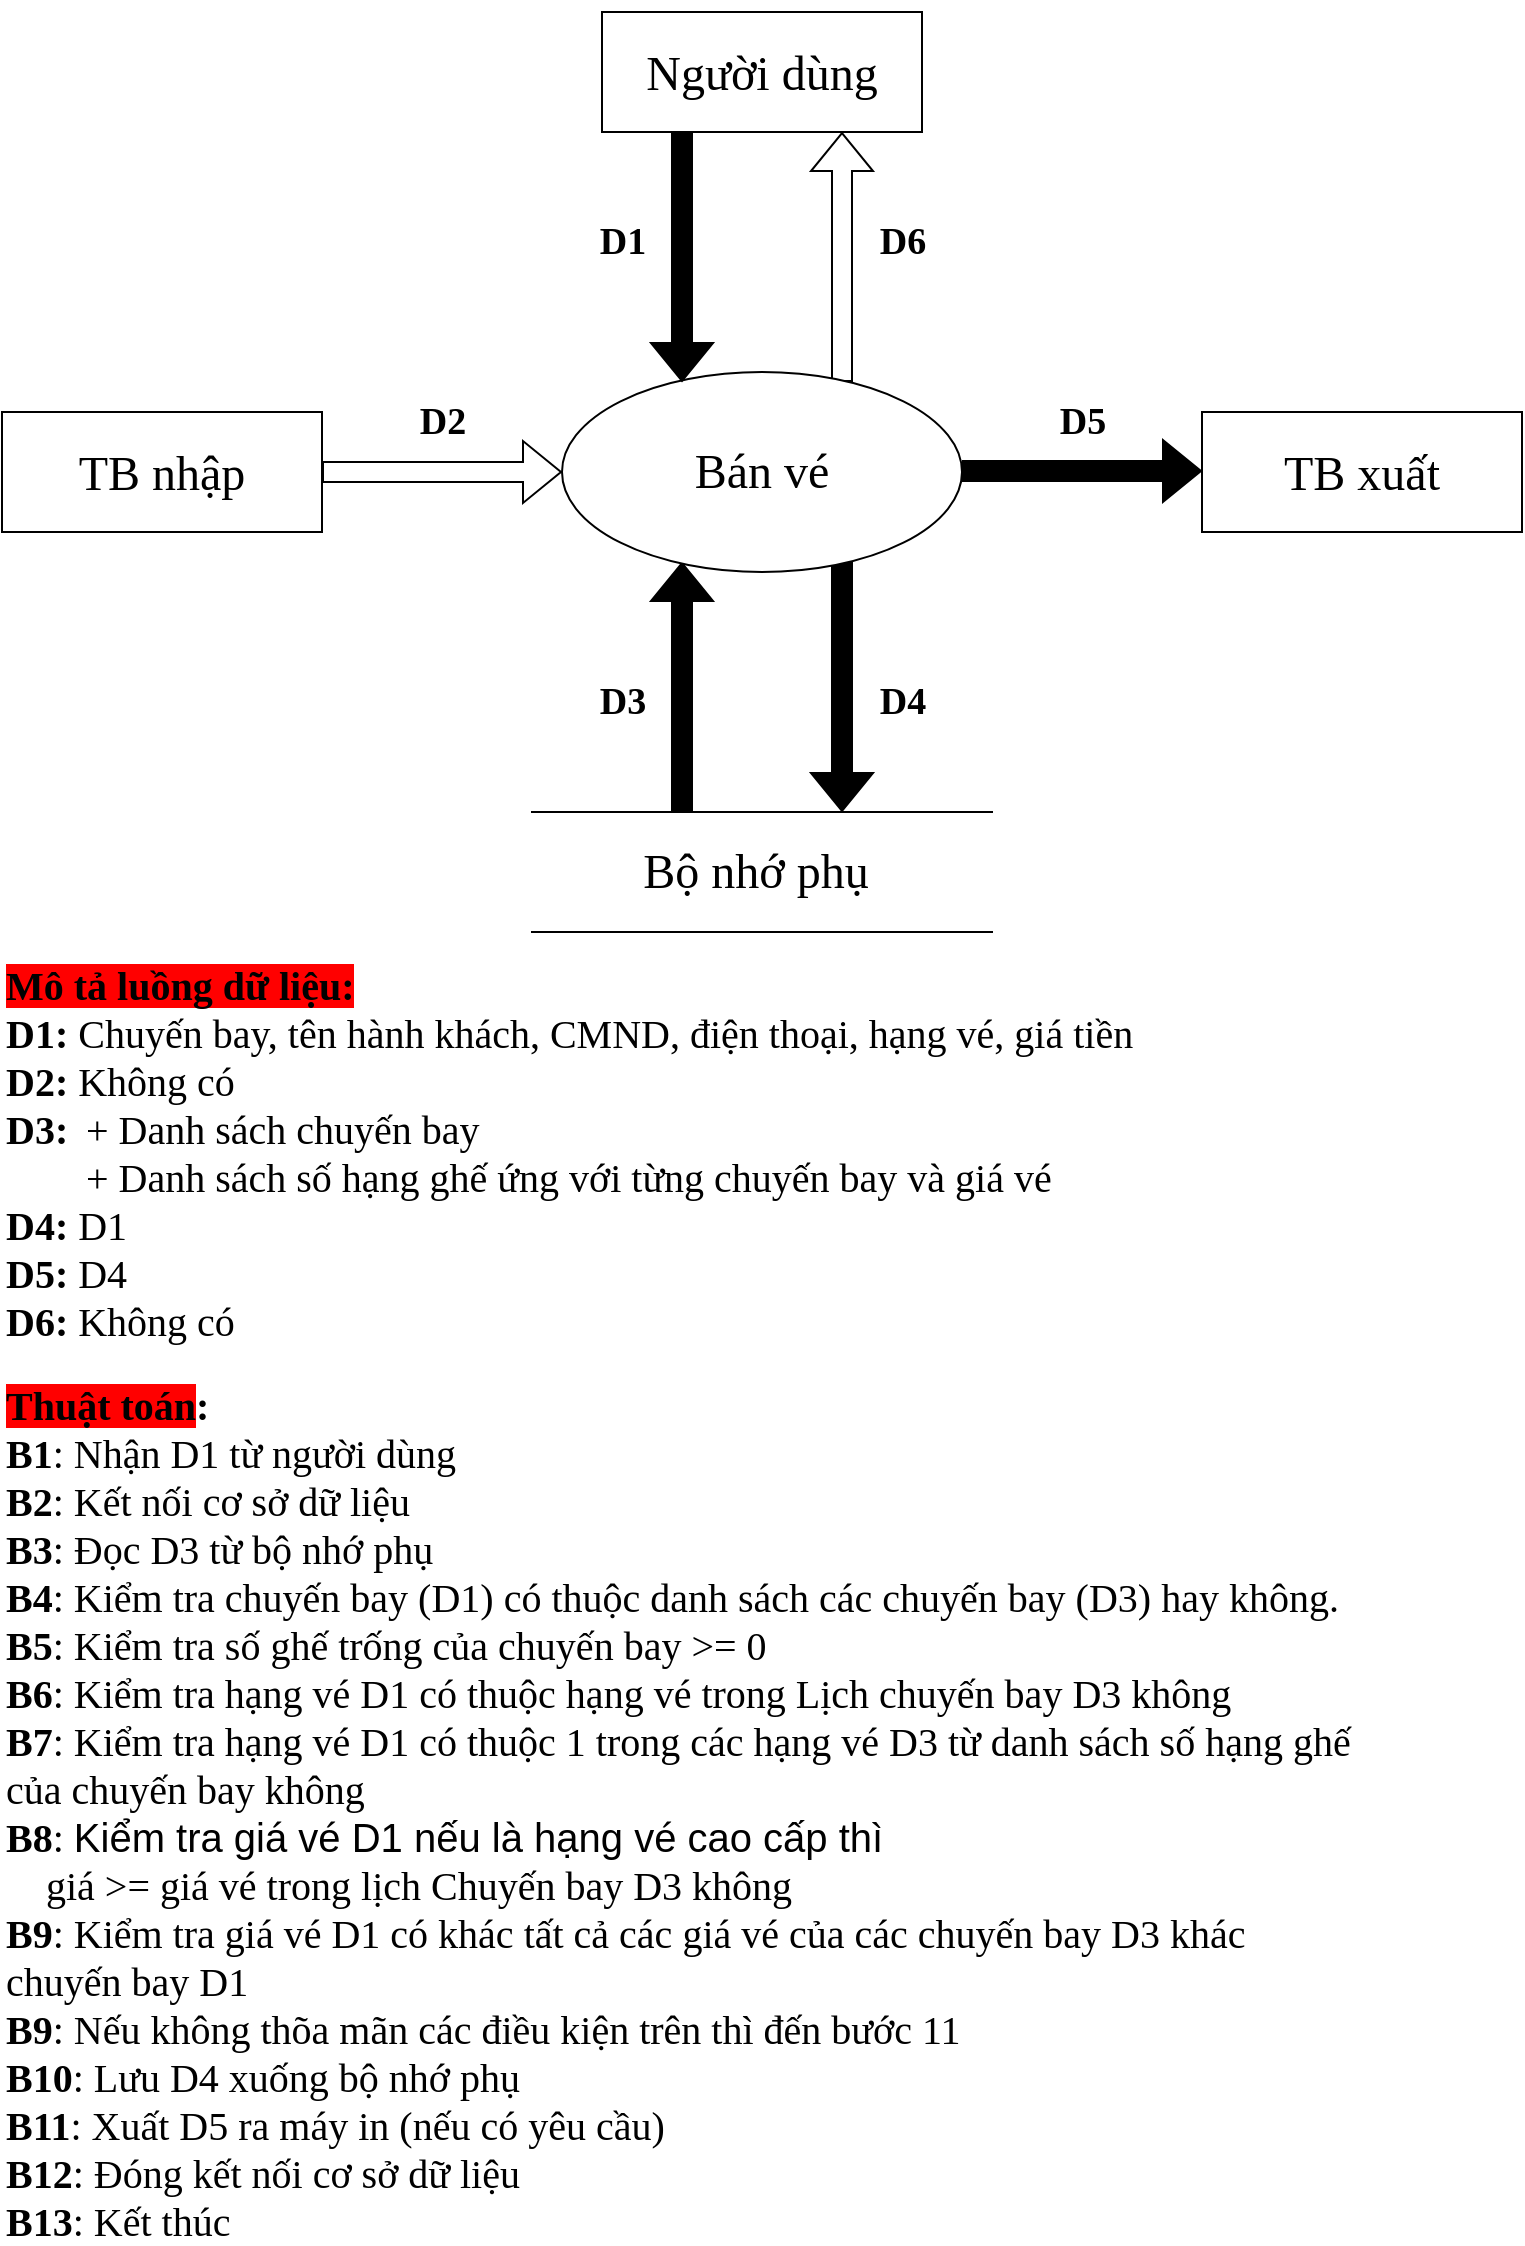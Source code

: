 <mxfile version="23.1.5" type="device">
  <diagram name="Page-1" id="3slSGsOn7nKETm-c0d8F">
    <mxGraphModel dx="1050" dy="621" grid="1" gridSize="10" guides="1" tooltips="1" connect="1" arrows="1" fold="1" page="1" pageScale="1" pageWidth="827" pageHeight="1169" math="0" shadow="0">
      <root>
        <mxCell id="0" />
        <mxCell id="1" parent="0" />
        <mxCell id="Y4SiquCTz5Y3hOR4p9F2-28" value="&lt;p style=&quot;line-height: 100%; font-size: 24px;&quot;&gt;&lt;font style=&quot;font-size: 24px;&quot;&gt;Người dùng&lt;/font&gt;&lt;/p&gt;" style="rounded=0;whiteSpace=wrap;html=1;fontFamily=Times New Roman;fontSize=24;" parent="1" vertex="1">
          <mxGeometry x="360" y="30" width="160" height="60" as="geometry" />
        </mxCell>
        <mxCell id="Y4SiquCTz5Y3hOR4p9F2-34" value="" style="shape=flexArrow;endArrow=classic;html=1;rounded=0;exitX=0.25;exitY=1;exitDx=0;exitDy=0;entryX=0.305;entryY=0.05;entryDx=0;entryDy=0;entryPerimeter=0;" parent="1" edge="1">
          <mxGeometry width="50" height="50" relative="1" as="geometry">
            <mxPoint x="480" y="215" as="sourcePoint" />
            <mxPoint x="480" y="90" as="targetPoint" />
          </mxGeometry>
        </mxCell>
        <mxCell id="Y4SiquCTz5Y3hOR4p9F2-29" value="&lt;p style=&quot;line-height: 100%; font-size: 24px;&quot;&gt;&lt;font style=&quot;font-size: 24px;&quot;&gt;TB nhập&lt;/font&gt;&lt;/p&gt;" style="rounded=0;whiteSpace=wrap;html=1;fontFamily=Times New Roman;fontSize=24;" parent="1" vertex="1">
          <mxGeometry x="60" y="230" width="160" height="60" as="geometry" />
        </mxCell>
        <mxCell id="Y4SiquCTz5Y3hOR4p9F2-30" value="&lt;p style=&quot;line-height: 100%; font-size: 24px;&quot;&gt;&lt;font style=&quot;font-size: 24px;&quot;&gt;TB xuất&lt;/font&gt;&lt;/p&gt;" style="rounded=0;whiteSpace=wrap;html=1;fontFamily=Times New Roman;fontSize=24;" parent="1" vertex="1">
          <mxGeometry x="660" y="230" width="160" height="60" as="geometry" />
        </mxCell>
        <mxCell id="Y4SiquCTz5Y3hOR4p9F2-32" value="Bộ nhớ phụ&amp;nbsp;" style="shape=partialRectangle;whiteSpace=wrap;html=1;left=0;right=0;fillColor=none;fontFamily=Times New Roman;fontSize=24;" parent="1" vertex="1">
          <mxGeometry x="325" y="430" width="230" height="60" as="geometry" />
        </mxCell>
        <mxCell id="Y4SiquCTz5Y3hOR4p9F2-41" value="" style="shape=flexArrow;endArrow=classic;html=1;rounded=0;exitX=0.25;exitY=1;exitDx=0;exitDy=0;entryX=0.305;entryY=0.05;entryDx=0;entryDy=0;entryPerimeter=0;width=10;fillColor=#000000;" parent="1" edge="1">
          <mxGeometry width="50" height="50" relative="1" as="geometry">
            <mxPoint x="480" y="305" as="sourcePoint" />
            <mxPoint x="480" y="430" as="targetPoint" />
          </mxGeometry>
        </mxCell>
        <mxCell id="Y4SiquCTz5Y3hOR4p9F2-35" value="" style="shape=flexArrow;endArrow=classic;html=1;rounded=0;exitX=1;exitY=0.5;exitDx=0;exitDy=0;entryX=0;entryY=0.5;entryDx=0;entryDy=0;width=10;" parent="1" source="Y4SiquCTz5Y3hOR4p9F2-29" target="Y4SiquCTz5Y3hOR4p9F2-27" edge="1">
          <mxGeometry width="50" height="50" relative="1" as="geometry">
            <mxPoint x="260" y="220" as="sourcePoint" />
            <mxPoint x="261" y="345" as="targetPoint" />
          </mxGeometry>
        </mxCell>
        <mxCell id="Y4SiquCTz5Y3hOR4p9F2-38" value="" style="shape=flexArrow;endArrow=classic;html=1;rounded=0;exitX=1;exitY=0.5;exitDx=0;exitDy=0;entryX=0;entryY=0.5;entryDx=0;entryDy=0;width=10;fillColor=#000000;" parent="1" edge="1">
          <mxGeometry width="50" height="50" relative="1" as="geometry">
            <mxPoint x="540" y="259.5" as="sourcePoint" />
            <mxPoint x="660" y="259.5" as="targetPoint" />
          </mxGeometry>
        </mxCell>
        <mxCell id="Y4SiquCTz5Y3hOR4p9F2-40" value="" style="shape=flexArrow;endArrow=classic;html=1;rounded=0;exitX=0.25;exitY=1;exitDx=0;exitDy=0;entryX=0.305;entryY=0.05;entryDx=0;entryDy=0;entryPerimeter=0;fillColor=#000000;" parent="1" edge="1">
          <mxGeometry width="50" height="50" relative="1" as="geometry">
            <mxPoint x="400" y="430" as="sourcePoint" />
            <mxPoint x="400" y="305" as="targetPoint" />
          </mxGeometry>
        </mxCell>
        <mxCell id="Y4SiquCTz5Y3hOR4p9F2-27" value="&lt;font style=&quot;font-size: 24px;&quot;&gt;Bán vé&lt;/font&gt;" style="ellipse;whiteSpace=wrap;html=1;fontFamily=Times New Roman;fontSize=24;" parent="1" vertex="1">
          <mxGeometry x="340" y="210" width="200" height="100" as="geometry" />
        </mxCell>
        <mxCell id="Y4SiquCTz5Y3hOR4p9F2-43" value="" style="shape=flexArrow;endArrow=classic;html=1;rounded=0;exitX=0.25;exitY=1;exitDx=0;exitDy=0;entryX=0.305;entryY=0.05;entryDx=0;entryDy=0;entryPerimeter=0;width=10;fillColor=#000000;" parent="1" edge="1">
          <mxGeometry width="50" height="50" relative="1" as="geometry">
            <mxPoint x="400" y="90" as="sourcePoint" />
            <mxPoint x="400" y="215" as="targetPoint" />
          </mxGeometry>
        </mxCell>
        <mxCell id="Y4SiquCTz5Y3hOR4p9F2-44" value="D1" style="text;html=1;align=center;verticalAlign=middle;resizable=0;points=[];autosize=1;strokeColor=none;fillColor=none;fontSize=19;fontStyle=1;fontFamily=Times New Roman;" parent="1" vertex="1">
          <mxGeometry x="345" y="125" width="50" height="40" as="geometry" />
        </mxCell>
        <mxCell id="Y4SiquCTz5Y3hOR4p9F2-45" value="D6" style="text;html=1;align=center;verticalAlign=middle;resizable=0;points=[];autosize=1;strokeColor=none;fillColor=none;fontSize=19;fontStyle=1;fontFamily=Times New Roman;" parent="1" vertex="1">
          <mxGeometry x="485" y="125" width="50" height="40" as="geometry" />
        </mxCell>
        <mxCell id="Y4SiquCTz5Y3hOR4p9F2-46" value="D3" style="text;html=1;align=center;verticalAlign=middle;resizable=0;points=[];autosize=1;strokeColor=none;fillColor=none;fontSize=19;fontStyle=1;fontFamily=Times New Roman;" parent="1" vertex="1">
          <mxGeometry x="345" y="355" width="50" height="40" as="geometry" />
        </mxCell>
        <mxCell id="Y4SiquCTz5Y3hOR4p9F2-47" value="D4" style="text;html=1;align=center;verticalAlign=middle;resizable=0;points=[];autosize=1;strokeColor=none;fillColor=none;fontSize=19;fontStyle=1;fontFamily=Times New Roman;" parent="1" vertex="1">
          <mxGeometry x="485" y="355" width="50" height="40" as="geometry" />
        </mxCell>
        <mxCell id="Y4SiquCTz5Y3hOR4p9F2-48" value="D2" style="text;html=1;align=center;verticalAlign=middle;resizable=0;points=[];autosize=1;strokeColor=none;fillColor=none;fontSize=19;fontStyle=1;fontFamily=Times New Roman;" parent="1" vertex="1">
          <mxGeometry x="255" y="215" width="50" height="40" as="geometry" />
        </mxCell>
        <mxCell id="Y4SiquCTz5Y3hOR4p9F2-49" value="D5" style="text;html=1;align=center;verticalAlign=middle;resizable=0;points=[];autosize=1;strokeColor=none;fillColor=none;fontSize=19;fontStyle=1;fontFamily=Times New Roman;" parent="1" vertex="1">
          <mxGeometry x="575" y="215" width="50" height="40" as="geometry" />
        </mxCell>
        <mxCell id="Y4SiquCTz5Y3hOR4p9F2-50" value="&lt;font face=&quot;Times New Roman&quot; style=&quot;font-size: 20px;&quot;&gt;&lt;b&gt;&lt;span style=&quot;background-color: rgb(255, 0, 0);&quot;&gt;Mô tả luồng dữ liệu:&lt;br&gt;&lt;/span&gt;D1: &lt;/b&gt;Chuyến bay, tên hành khách, CMND, điện thoại, hạng vé, giá tiền&lt;br&gt;&lt;div style=&quot;&quot;&gt;&lt;b style=&quot;background-color: initial;&quot;&gt;D2: &lt;/b&gt;&lt;span style=&quot;background-color: initial;&quot;&gt;Không có&lt;/span&gt;&lt;/div&gt;&lt;b&gt;D3: &lt;/b&gt;&lt;span style=&quot;font-weight: bold; white-space: pre;&quot;&gt;&#x9;&lt;/span&gt;+&lt;b&gt;&amp;nbsp;&lt;/b&gt;Danh sách chuyến bay&amp;nbsp;&lt;br&gt;&lt;span style=&quot;white-space: pre;&quot;&gt;&#x9;&lt;/span&gt;+ Danh sách số hạng ghế ứng với từng chuyến bay và giá vé&amp;nbsp;&lt;br&gt;&lt;b&gt;D4: &lt;/b&gt;D1&lt;br&gt;&lt;b&gt;D5: &lt;/b&gt;D4&lt;br&gt;&lt;b&gt;D6: &lt;/b&gt;Không có&lt;/font&gt;" style="text;html=1;align=left;verticalAlign=middle;whiteSpace=wrap;rounded=0;" parent="1" vertex="1">
          <mxGeometry x="60" y="500" width="590" height="200" as="geometry" />
        </mxCell>
        <mxCell id="Y4SiquCTz5Y3hOR4p9F2-51" value="&lt;font style=&quot;font-size: 20px;&quot;&gt;&lt;font face=&quot;Times New Roman&quot;&gt;&lt;b&gt;&lt;span style=&quot;background-color: rgb(255, 0, 0);&quot;&gt;Thuật toán&lt;/span&gt;:&lt;br&gt;B1&lt;/b&gt;: Nhận D1 từ người dùng&lt;br&gt;&lt;b&gt;B2&lt;/b&gt;: Kết nối cơ sở dữ liệu&lt;br&gt;&lt;b&gt;B3&lt;/b&gt;: Đọc D3 từ bộ nhớ phụ&lt;br&gt;&lt;b&gt;B4&lt;/b&gt;: Kiểm tra chuyến bay (D1) có thuộc danh sách các chuyến bay (D3) hay không.&lt;br&gt;&lt;b&gt;B5&lt;/b&gt;: Kiểm tra số ghế trống của chuyến bay &amp;gt;= 0&lt;br&gt;&lt;b&gt;B6&lt;/b&gt;: Kiểm tra hạng vé D1 có thuộc hạng vé trong Lịch chuyến bay D3 không&lt;br&gt;&lt;b&gt;B7&lt;/b&gt;: Kiểm tra hạng vé D1 có thuộc 1 trong các hạng vé D3 từ danh sách số hạng ghế của chuyến bay không&lt;br&gt;&lt;b&gt;B8&lt;/b&gt;:&amp;nbsp;&lt;/font&gt;Kiểm tra giá vé D1 nếu là hạng vé cao cấp thì&lt;br style=&quot;font-family: &amp;quot;Times New Roman&amp;quot;;&quot;&gt;&lt;span style=&quot;font-family: &amp;quot;Times New Roman&amp;quot;;&quot;&gt;&lt;span style=&quot;white-space: pre;&quot;&gt;&amp;nbsp;&amp;nbsp;&amp;nbsp;&amp;nbsp;&lt;/span&gt;&lt;/span&gt;&lt;span style=&quot;font-family: &amp;quot;Times New Roman&amp;quot;;&quot;&gt;giá &amp;gt;= giá vé trong lịch Chuyến bay D3 không&lt;br&gt;&lt;/span&gt;&lt;font face=&quot;Times New Roman&quot;&gt;&lt;b&gt;B9&lt;/b&gt;: Kiểm tra giá vé D1 có khác tất cả các giá vé của các chuyến bay D3 khác chuyến bay D1&lt;br&gt;&lt;b&gt;B9&lt;/b&gt;: Nếu không thõa mãn các điều kiện trên thì đến bước 11&lt;br&gt;&lt;b&gt;B10&lt;/b&gt;: Lưu D4 xuống bộ nhớ phụ&lt;br&gt;&lt;b&gt;B11&lt;/b&gt;: Xuất D5 ra máy in (nếu có yêu cầu)&lt;br&gt;&lt;b&gt;B12&lt;/b&gt;: Đóng kết nối cơ sở dữ liệu&lt;br&gt;&lt;b&gt;B13&lt;/b&gt;: Kết thúc&lt;/font&gt;&lt;br&gt;&lt;/font&gt;" style="text;html=1;align=left;verticalAlign=middle;whiteSpace=wrap;rounded=0;" parent="1" vertex="1">
          <mxGeometry x="60" y="750" width="680" height="360" as="geometry" />
        </mxCell>
      </root>
    </mxGraphModel>
  </diagram>
</mxfile>
